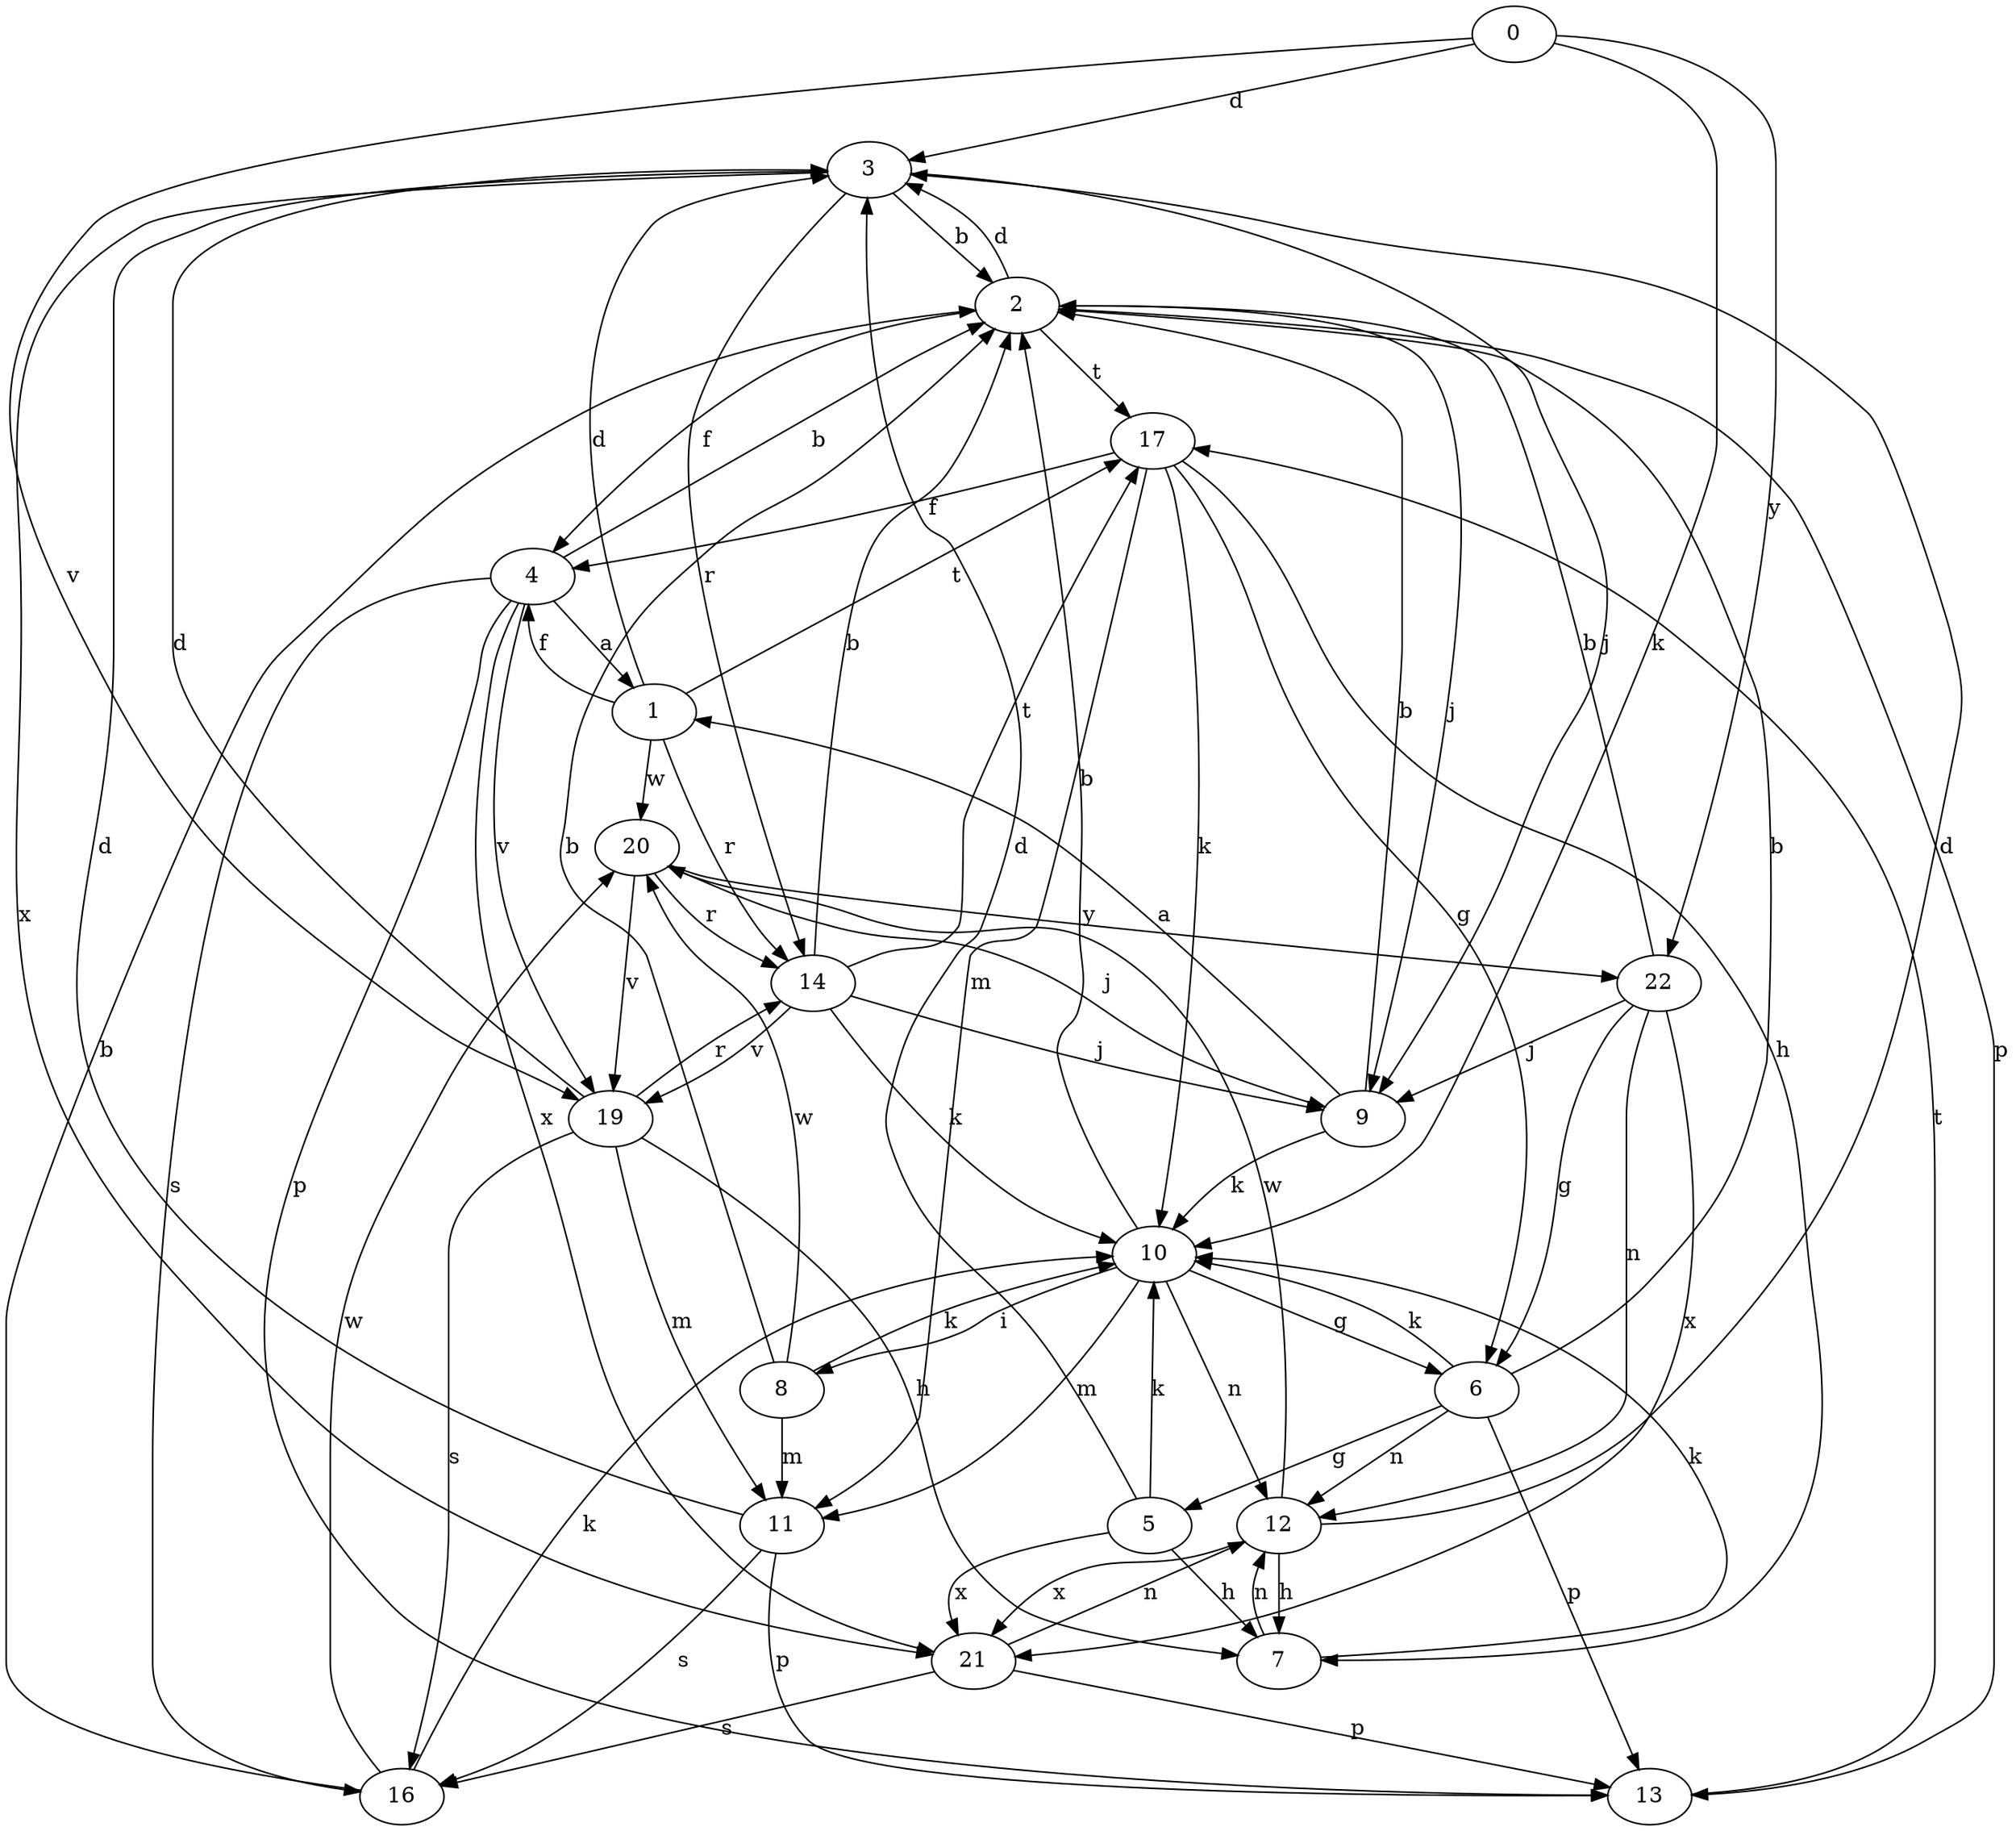 strict digraph  {
0;
1;
2;
3;
4;
5;
6;
7;
8;
9;
10;
11;
12;
13;
14;
16;
17;
19;
20;
21;
22;
0 -> 3  [label=d];
0 -> 10  [label=k];
0 -> 19  [label=v];
0 -> 22  [label=y];
1 -> 3  [label=d];
1 -> 4  [label=f];
1 -> 14  [label=r];
1 -> 17  [label=t];
1 -> 20  [label=w];
2 -> 3  [label=d];
2 -> 4  [label=f];
2 -> 9  [label=j];
2 -> 13  [label=p];
2 -> 17  [label=t];
3 -> 2  [label=b];
3 -> 9  [label=j];
3 -> 14  [label=r];
3 -> 21  [label=x];
4 -> 1  [label=a];
4 -> 2  [label=b];
4 -> 13  [label=p];
4 -> 16  [label=s];
4 -> 19  [label=v];
4 -> 21  [label=x];
5 -> 3  [label=d];
5 -> 7  [label=h];
5 -> 10  [label=k];
5 -> 21  [label=x];
6 -> 2  [label=b];
6 -> 5  [label=g];
6 -> 10  [label=k];
6 -> 12  [label=n];
6 -> 13  [label=p];
7 -> 10  [label=k];
7 -> 12  [label=n];
8 -> 2  [label=b];
8 -> 10  [label=k];
8 -> 11  [label=m];
8 -> 20  [label=w];
9 -> 1  [label=a];
9 -> 2  [label=b];
9 -> 10  [label=k];
10 -> 2  [label=b];
10 -> 6  [label=g];
10 -> 8  [label=i];
10 -> 11  [label=m];
10 -> 12  [label=n];
11 -> 3  [label=d];
11 -> 13  [label=p];
11 -> 16  [label=s];
12 -> 3  [label=d];
12 -> 7  [label=h];
12 -> 20  [label=w];
12 -> 21  [label=x];
13 -> 17  [label=t];
14 -> 2  [label=b];
14 -> 9  [label=j];
14 -> 10  [label=k];
14 -> 17  [label=t];
14 -> 19  [label=v];
16 -> 2  [label=b];
16 -> 10  [label=k];
16 -> 20  [label=w];
17 -> 4  [label=f];
17 -> 6  [label=g];
17 -> 7  [label=h];
17 -> 10  [label=k];
17 -> 11  [label=m];
19 -> 3  [label=d];
19 -> 7  [label=h];
19 -> 11  [label=m];
19 -> 14  [label=r];
19 -> 16  [label=s];
20 -> 9  [label=j];
20 -> 14  [label=r];
20 -> 19  [label=v];
20 -> 22  [label=y];
21 -> 12  [label=n];
21 -> 13  [label=p];
21 -> 16  [label=s];
22 -> 2  [label=b];
22 -> 6  [label=g];
22 -> 9  [label=j];
22 -> 12  [label=n];
22 -> 21  [label=x];
}
